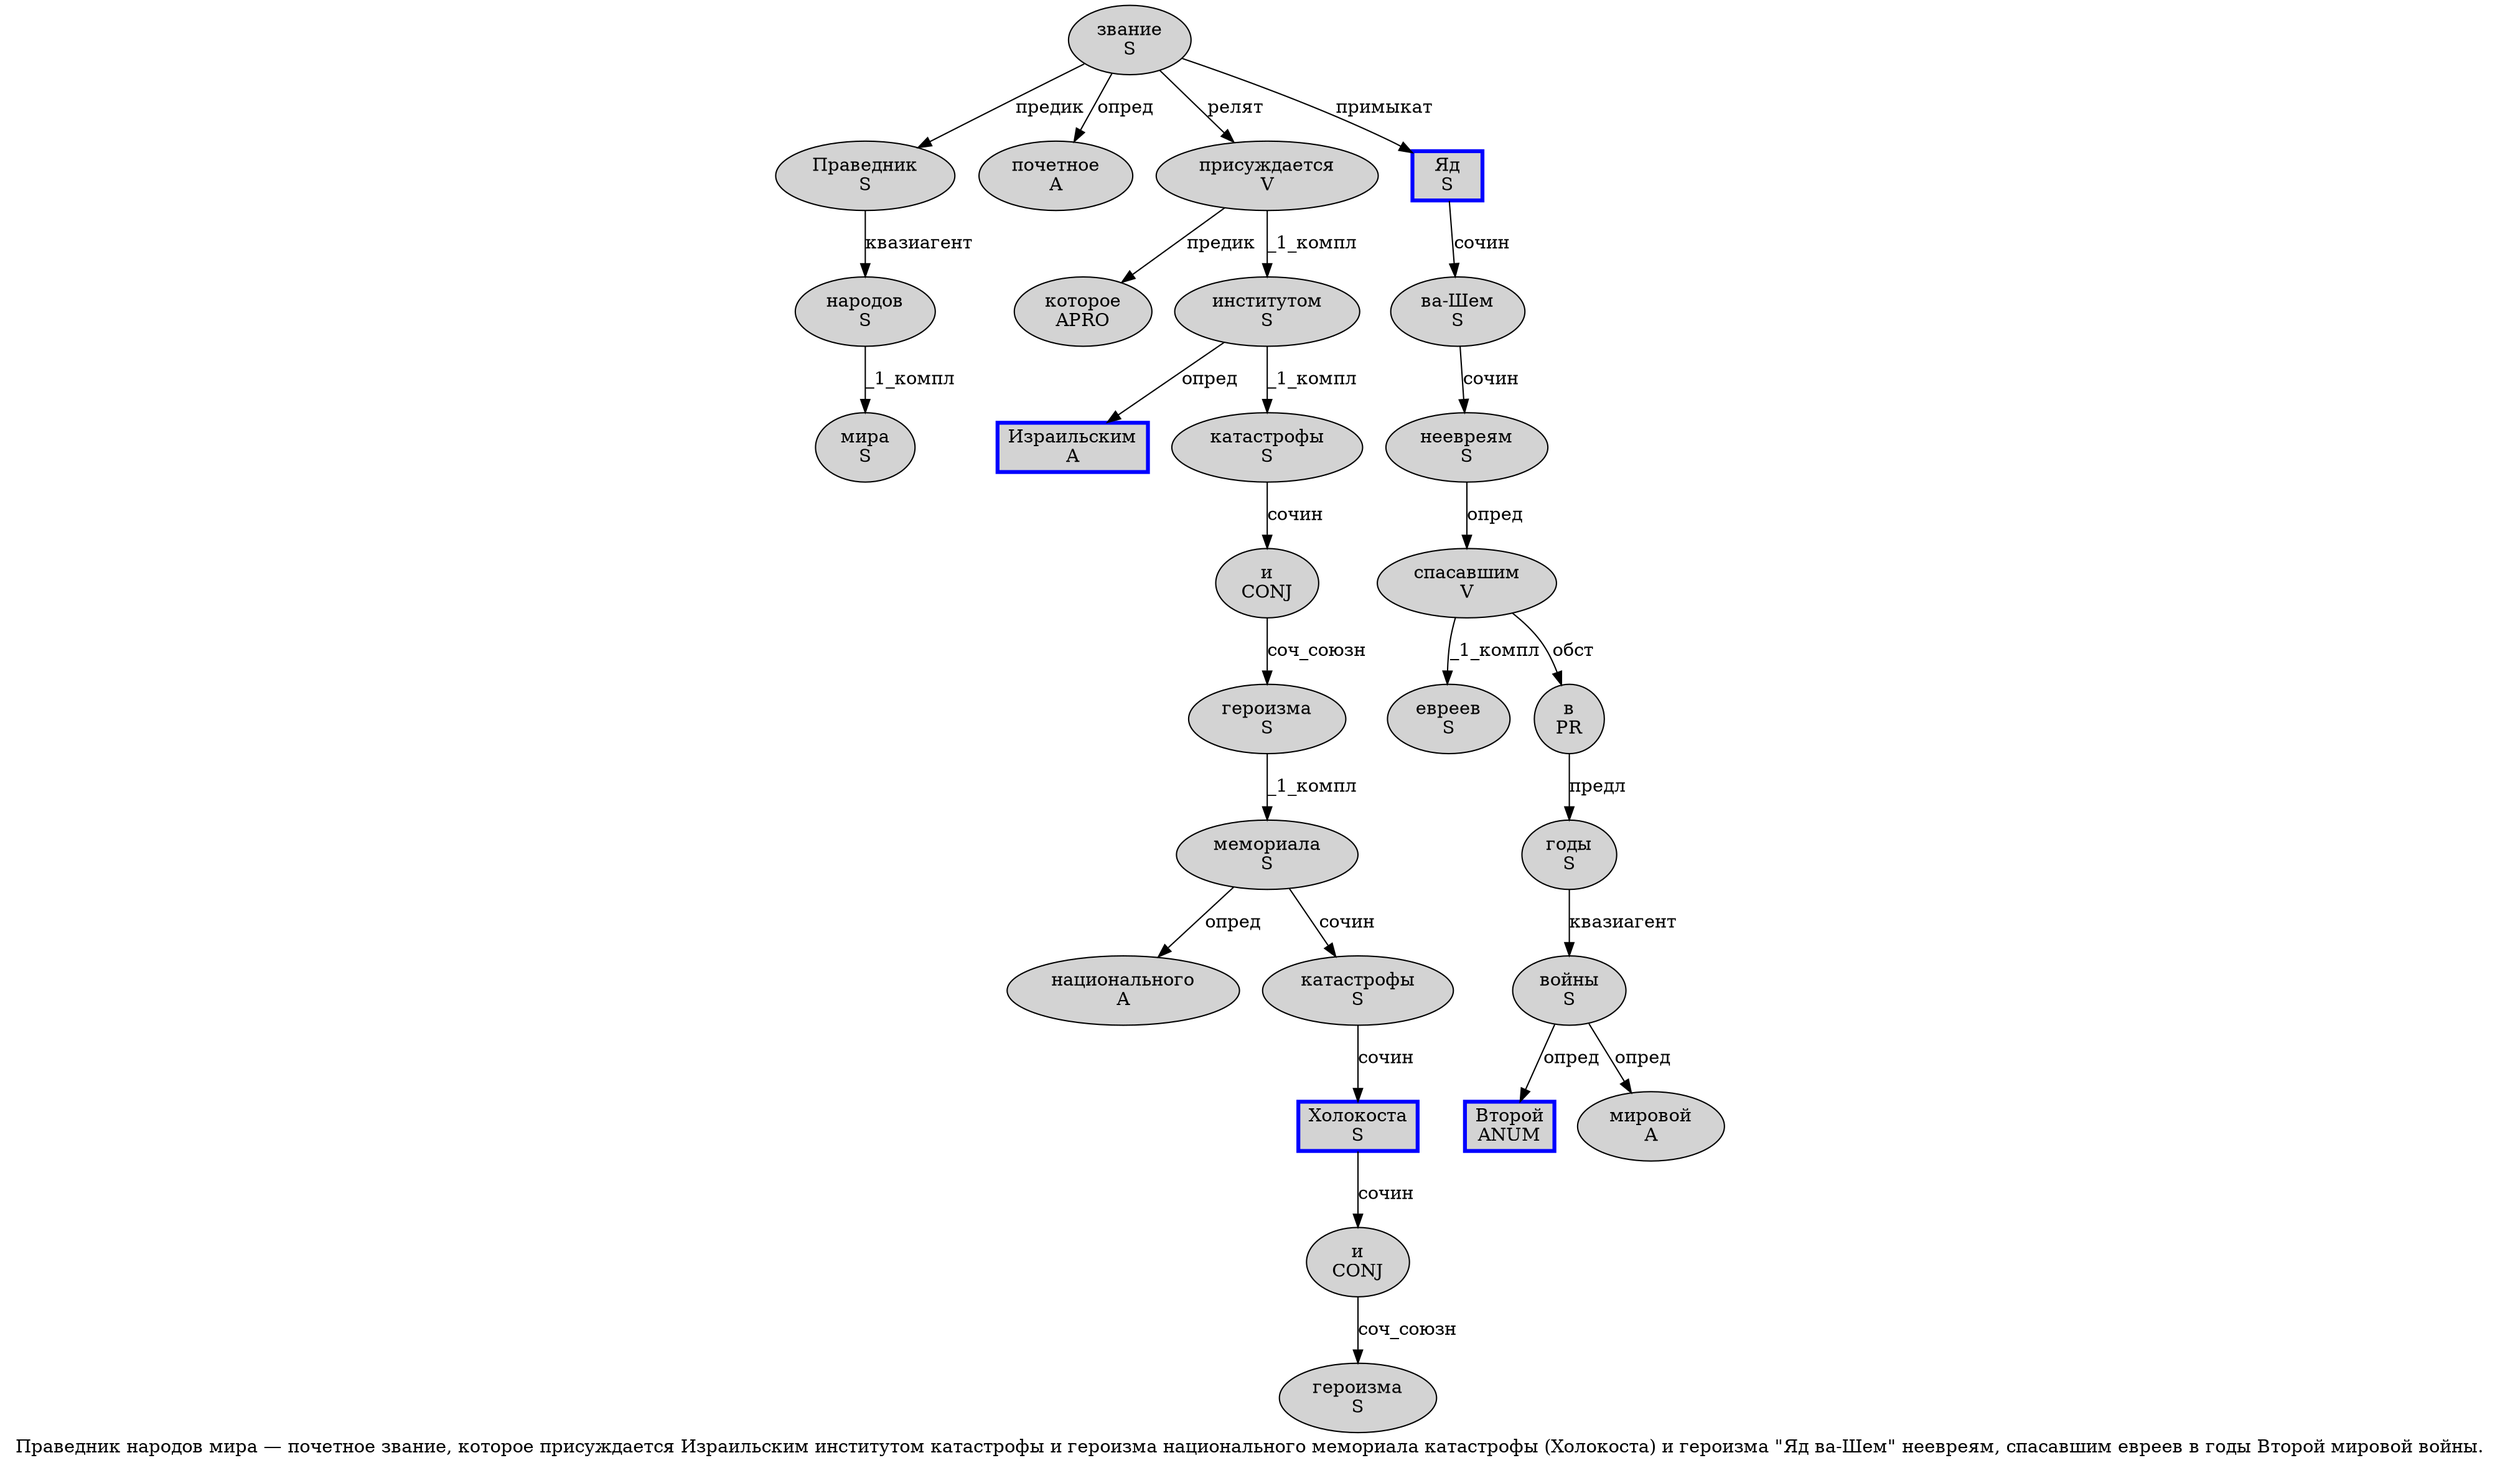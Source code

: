 digraph SENTENCE_1148 {
	graph [label="Праведник народов мира — почетное звание, которое присуждается Израильским институтом катастрофы и героизма национального мемориала катастрофы (Холокоста) и героизма \"Яд ва-Шем\" неевреям, спасавшим евреев в годы Второй мировой войны."]
	node [style=filled]
		0 [label="Праведник
S" color="" fillcolor=lightgray penwidth=1 shape=ellipse]
		1 [label="народов
S" color="" fillcolor=lightgray penwidth=1 shape=ellipse]
		2 [label="мира
S" color="" fillcolor=lightgray penwidth=1 shape=ellipse]
		4 [label="почетное
A" color="" fillcolor=lightgray penwidth=1 shape=ellipse]
		5 [label="звание
S" color="" fillcolor=lightgray penwidth=1 shape=ellipse]
		7 [label="которое
APRO" color="" fillcolor=lightgray penwidth=1 shape=ellipse]
		8 [label="присуждается
V" color="" fillcolor=lightgray penwidth=1 shape=ellipse]
		9 [label="Израильским
A" color=blue fillcolor=lightgray penwidth=3 shape=box]
		10 [label="институтом
S" color="" fillcolor=lightgray penwidth=1 shape=ellipse]
		11 [label="катастрофы
S" color="" fillcolor=lightgray penwidth=1 shape=ellipse]
		12 [label="и
CONJ" color="" fillcolor=lightgray penwidth=1 shape=ellipse]
		13 [label="героизма
S" color="" fillcolor=lightgray penwidth=1 shape=ellipse]
		14 [label="национального
A" color="" fillcolor=lightgray penwidth=1 shape=ellipse]
		15 [label="мемориала
S" color="" fillcolor=lightgray penwidth=1 shape=ellipse]
		16 [label="катастрофы
S" color="" fillcolor=lightgray penwidth=1 shape=ellipse]
		18 [label="Холокоста
S" color=blue fillcolor=lightgray penwidth=3 shape=box]
		20 [label="и
CONJ" color="" fillcolor=lightgray penwidth=1 shape=ellipse]
		21 [label="героизма
S" color="" fillcolor=lightgray penwidth=1 shape=ellipse]
		23 [label="Яд
S" color=blue fillcolor=lightgray penwidth=3 shape=box]
		24 [label="ва-Шем
S" color="" fillcolor=lightgray penwidth=1 shape=ellipse]
		26 [label="неевреям
S" color="" fillcolor=lightgray penwidth=1 shape=ellipse]
		28 [label="спасавшим
V" color="" fillcolor=lightgray penwidth=1 shape=ellipse]
		29 [label="евреев
S" color="" fillcolor=lightgray penwidth=1 shape=ellipse]
		30 [label="в
PR" color="" fillcolor=lightgray penwidth=1 shape=ellipse]
		31 [label="годы
S" color="" fillcolor=lightgray penwidth=1 shape=ellipse]
		32 [label="Второй
ANUM" color=blue fillcolor=lightgray penwidth=3 shape=box]
		33 [label="мировой
A" color="" fillcolor=lightgray penwidth=1 shape=ellipse]
		34 [label="войны
S" color="" fillcolor=lightgray penwidth=1 shape=ellipse]
			15 -> 14 [label="опред"]
			15 -> 16 [label="сочин"]
			31 -> 34 [label="квазиагент"]
			12 -> 13 [label="соч_союзн"]
			16 -> 18 [label="сочин"]
			13 -> 15 [label="_1_компл"]
			34 -> 32 [label="опред"]
			34 -> 33 [label="опред"]
			20 -> 21 [label="соч_союзн"]
			1 -> 2 [label="_1_компл"]
			5 -> 0 [label="предик"]
			5 -> 4 [label="опред"]
			5 -> 8 [label="релят"]
			5 -> 23 [label="примыкат"]
			23 -> 24 [label="сочин"]
			24 -> 26 [label="сочин"]
			11 -> 12 [label="сочин"]
			10 -> 9 [label="опред"]
			10 -> 11 [label="_1_компл"]
			26 -> 28 [label="опред"]
			0 -> 1 [label="квазиагент"]
			28 -> 29 [label="_1_компл"]
			28 -> 30 [label="обст"]
			18 -> 20 [label="сочин"]
			30 -> 31 [label="предл"]
			8 -> 7 [label="предик"]
			8 -> 10 [label="_1_компл"]
}